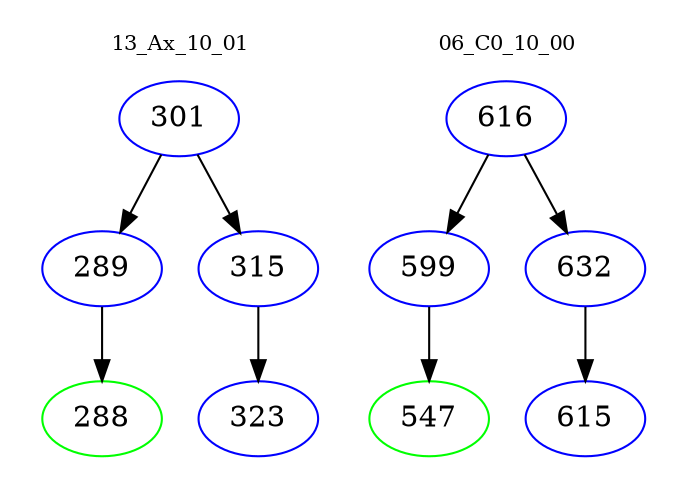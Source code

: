 digraph{
subgraph cluster_0 {
color = white
label = "13_Ax_10_01";
fontsize=10;
T0_301 [label="301", color="blue"]
T0_301 -> T0_289 [color="black"]
T0_289 [label="289", color="blue"]
T0_289 -> T0_288 [color="black"]
T0_288 [label="288", color="green"]
T0_301 -> T0_315 [color="black"]
T0_315 [label="315", color="blue"]
T0_315 -> T0_323 [color="black"]
T0_323 [label="323", color="blue"]
}
subgraph cluster_1 {
color = white
label = "06_C0_10_00";
fontsize=10;
T1_616 [label="616", color="blue"]
T1_616 -> T1_599 [color="black"]
T1_599 [label="599", color="blue"]
T1_599 -> T1_547 [color="black"]
T1_547 [label="547", color="green"]
T1_616 -> T1_632 [color="black"]
T1_632 [label="632", color="blue"]
T1_632 -> T1_615 [color="black"]
T1_615 [label="615", color="blue"]
}
}
